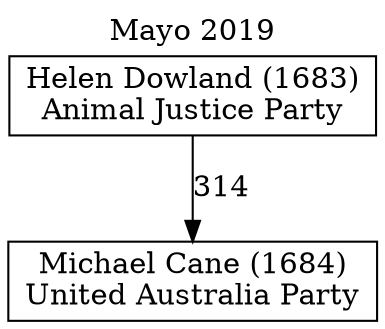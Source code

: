 // House preference flow
digraph "Michael Cane (1684)_Mayo_2019" {
	graph [label="Mayo 2019" labelloc=t mclimit=10]
	node [shape=box]
	"Michael Cane (1684)" [label="Michael Cane (1684)
United Australia Party"]
	"Helen Dowland (1683)" [label="Helen Dowland (1683)
Animal Justice Party"]
	"Helen Dowland (1683)" -> "Michael Cane (1684)" [label=314]
}
